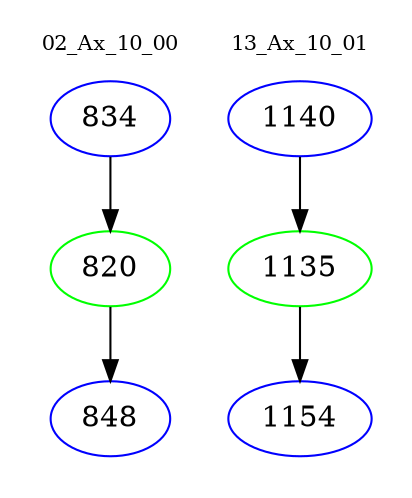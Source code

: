 digraph{
subgraph cluster_0 {
color = white
label = "02_Ax_10_00";
fontsize=10;
T0_834 [label="834", color="blue"]
T0_834 -> T0_820 [color="black"]
T0_820 [label="820", color="green"]
T0_820 -> T0_848 [color="black"]
T0_848 [label="848", color="blue"]
}
subgraph cluster_1 {
color = white
label = "13_Ax_10_01";
fontsize=10;
T1_1140 [label="1140", color="blue"]
T1_1140 -> T1_1135 [color="black"]
T1_1135 [label="1135", color="green"]
T1_1135 -> T1_1154 [color="black"]
T1_1154 [label="1154", color="blue"]
}
}
